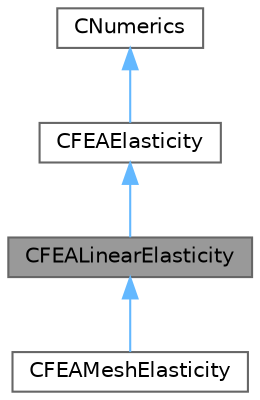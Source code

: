 digraph "CFEALinearElasticity"
{
 // LATEX_PDF_SIZE
  bgcolor="transparent";
  edge [fontname=Helvetica,fontsize=10,labelfontname=Helvetica,labelfontsize=10];
  node [fontname=Helvetica,fontsize=10,shape=box,height=0.2,width=0.4];
  Node1 [id="Node000001",label="CFEALinearElasticity",height=0.2,width=0.4,color="gray40", fillcolor="grey60", style="filled", fontcolor="black",tooltip="Class for computing the stiffness matrix of a linear, elastic problem."];
  Node2 -> Node1 [id="edge1_Node000001_Node000002",dir="back",color="steelblue1",style="solid",tooltip=" "];
  Node2 [id="Node000002",label="CFEAElasticity",height=0.2,width=0.4,color="gray40", fillcolor="white", style="filled",URL="$classCFEAElasticity.html",tooltip="Abstract class for computing the tangent matrix and the residual for structural problems."];
  Node3 -> Node2 [id="edge2_Node000002_Node000003",dir="back",color="steelblue1",style="solid",tooltip=" "];
  Node3 [id="Node000003",label="CNumerics",height=0.2,width=0.4,color="gray40", fillcolor="white", style="filled",URL="$classCNumerics.html",tooltip="Class for defining the numerical methods."];
  Node1 -> Node4 [id="edge3_Node000001_Node000004",dir="back",color="steelblue1",style="solid",tooltip=" "];
  Node4 [id="Node000004",label="CFEAMeshElasticity",height=0.2,width=0.4,color="gray40", fillcolor="white", style="filled",URL="$classCFEAMeshElasticity.html",tooltip="Particular case of linear elasticity used for mesh deformation."];
}
